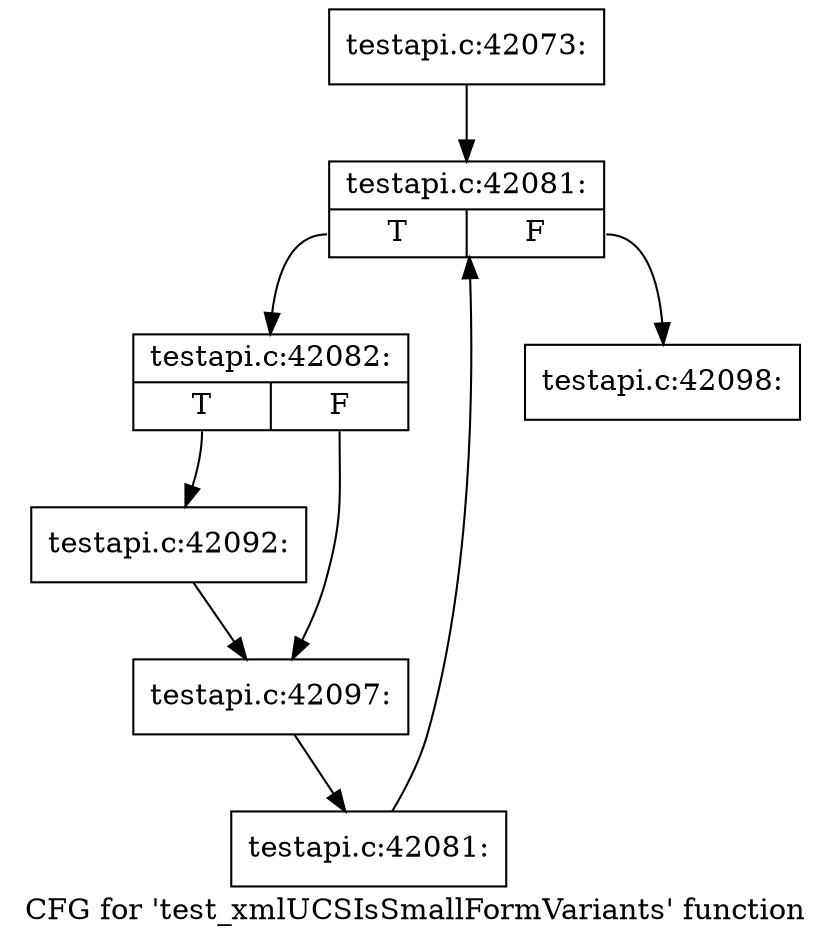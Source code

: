 digraph "CFG for 'test_xmlUCSIsSmallFormVariants' function" {
	label="CFG for 'test_xmlUCSIsSmallFormVariants' function";

	Node0x577bbc0 [shape=record,label="{testapi.c:42073:}"];
	Node0x577bbc0 -> Node0x57835c0;
	Node0x57835c0 [shape=record,label="{testapi.c:42081:|{<s0>T|<s1>F}}"];
	Node0x57835c0:s0 -> Node0x57838a0;
	Node0x57835c0:s1 -> Node0x5783420;
	Node0x57838a0 [shape=record,label="{testapi.c:42082:|{<s0>T|<s1>F}}"];
	Node0x57838a0:s0 -> Node0x5784700;
	Node0x57838a0:s1 -> Node0x5784a30;
	Node0x5784700 [shape=record,label="{testapi.c:42092:}"];
	Node0x5784700 -> Node0x5784a30;
	Node0x5784a30 [shape=record,label="{testapi.c:42097:}"];
	Node0x5784a30 -> Node0x5783810;
	Node0x5783810 [shape=record,label="{testapi.c:42081:}"];
	Node0x5783810 -> Node0x57835c0;
	Node0x5783420 [shape=record,label="{testapi.c:42098:}"];
}
